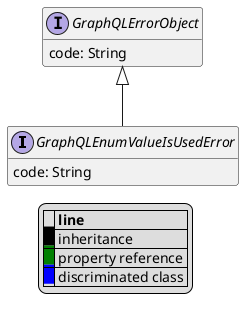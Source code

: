 @startuml

hide empty fields
hide empty methods
legend
|= |= line |
|<back:black>   </back>| inheritance |
|<back:green>   </back>| property reference |
|<back:blue>   </back>| discriminated class |
endlegend
interface GraphQLEnumValueIsUsedError [[GraphQLEnumValueIsUsedError.svg]] extends GraphQLErrorObject {
    code: String
}
interface GraphQLErrorObject [[GraphQLErrorObject.svg]]  {
    code: String
}





@enduml
